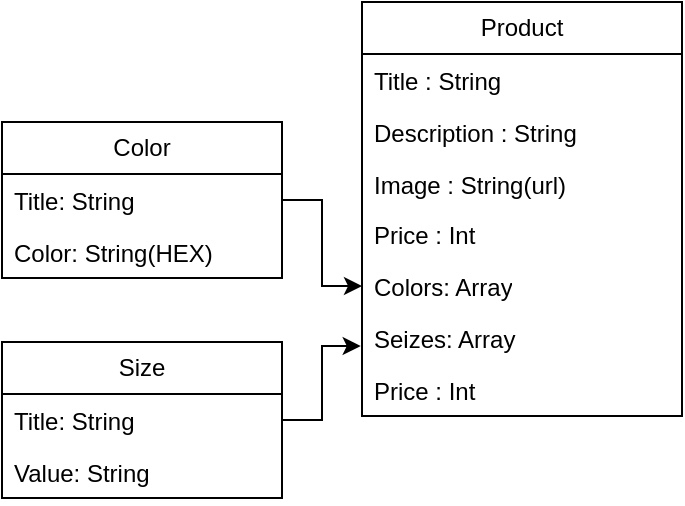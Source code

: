 <mxfile version="24.7.2" type="github">
  <diagram id="C5RBs43oDa-KdzZeNtuy" name="Page-1">
    <mxGraphModel dx="975" dy="531" grid="1" gridSize="10" guides="1" tooltips="1" connect="1" arrows="1" fold="1" page="1" pageScale="1" pageWidth="827" pageHeight="1169" math="0" shadow="0">
      <root>
        <mxCell id="WIyWlLk6GJQsqaUBKTNV-0" />
        <mxCell id="WIyWlLk6GJQsqaUBKTNV-1" parent="WIyWlLk6GJQsqaUBKTNV-0" />
        <mxCell id="IZoEu3kWsdf-yN5HGdpc-3" value="Product" style="swimlane;fontStyle=0;childLayout=stackLayout;horizontal=1;startSize=26;fillColor=none;horizontalStack=0;resizeParent=1;resizeParentMax=0;resizeLast=0;collapsible=1;marginBottom=0;whiteSpace=wrap;html=1;" vertex="1" parent="WIyWlLk6GJQsqaUBKTNV-1">
          <mxGeometry x="200" y="20" width="160" height="207" as="geometry" />
        </mxCell>
        <mxCell id="IZoEu3kWsdf-yN5HGdpc-4" value="Title : String" style="text;strokeColor=none;fillColor=none;align=left;verticalAlign=top;spacingLeft=4;spacingRight=4;overflow=hidden;rotatable=0;points=[[0,0.5],[1,0.5]];portConstraint=eastwest;whiteSpace=wrap;html=1;" vertex="1" parent="IZoEu3kWsdf-yN5HGdpc-3">
          <mxGeometry y="26" width="160" height="26" as="geometry" />
        </mxCell>
        <mxCell id="IZoEu3kWsdf-yN5HGdpc-5" value="Description : String" style="text;strokeColor=none;fillColor=none;align=left;verticalAlign=top;spacingLeft=4;spacingRight=4;overflow=hidden;rotatable=0;points=[[0,0.5],[1,0.5]];portConstraint=eastwest;whiteSpace=wrap;html=1;" vertex="1" parent="IZoEu3kWsdf-yN5HGdpc-3">
          <mxGeometry y="52" width="160" height="26" as="geometry" />
        </mxCell>
        <mxCell id="IZoEu3kWsdf-yN5HGdpc-6" value="Image : String(url)" style="text;strokeColor=none;fillColor=none;align=left;verticalAlign=top;spacingLeft=4;spacingRight=4;overflow=hidden;rotatable=0;points=[[0,0.5],[1,0.5]];portConstraint=eastwest;whiteSpace=wrap;html=1;" vertex="1" parent="IZoEu3kWsdf-yN5HGdpc-3">
          <mxGeometry y="78" width="160" height="25" as="geometry" />
        </mxCell>
        <mxCell id="IZoEu3kWsdf-yN5HGdpc-10" value="Price : Int" style="text;strokeColor=none;fillColor=none;align=left;verticalAlign=top;spacingLeft=4;spacingRight=4;overflow=hidden;rotatable=0;points=[[0,0.5],[1,0.5]];portConstraint=eastwest;whiteSpace=wrap;html=1;" vertex="1" parent="IZoEu3kWsdf-yN5HGdpc-3">
          <mxGeometry y="103" width="160" height="26" as="geometry" />
        </mxCell>
        <mxCell id="IZoEu3kWsdf-yN5HGdpc-11" value="Colors: Array" style="text;strokeColor=none;fillColor=none;align=left;verticalAlign=top;spacingLeft=4;spacingRight=4;overflow=hidden;rotatable=0;points=[[0,0.5],[1,0.5]];portConstraint=eastwest;whiteSpace=wrap;html=1;" vertex="1" parent="IZoEu3kWsdf-yN5HGdpc-3">
          <mxGeometry y="129" width="160" height="26" as="geometry" />
        </mxCell>
        <mxCell id="IZoEu3kWsdf-yN5HGdpc-21" value="Seizes: Array" style="text;strokeColor=none;fillColor=none;align=left;verticalAlign=top;spacingLeft=4;spacingRight=4;overflow=hidden;rotatable=0;points=[[0,0.5],[1,0.5]];portConstraint=eastwest;whiteSpace=wrap;html=1;" vertex="1" parent="IZoEu3kWsdf-yN5HGdpc-3">
          <mxGeometry y="155" width="160" height="26" as="geometry" />
        </mxCell>
        <mxCell id="IZoEu3kWsdf-yN5HGdpc-12" value="Price : Int" style="text;strokeColor=none;fillColor=none;align=left;verticalAlign=top;spacingLeft=4;spacingRight=4;overflow=hidden;rotatable=0;points=[[0,0.5],[1,0.5]];portConstraint=eastwest;whiteSpace=wrap;html=1;" vertex="1" parent="IZoEu3kWsdf-yN5HGdpc-3">
          <mxGeometry y="181" width="160" height="26" as="geometry" />
        </mxCell>
        <mxCell id="IZoEu3kWsdf-yN5HGdpc-17" value="" style="edgeStyle=orthogonalEdgeStyle;rounded=0;orthogonalLoop=1;jettySize=auto;html=1;" edge="1" parent="WIyWlLk6GJQsqaUBKTNV-1" source="IZoEu3kWsdf-yN5HGdpc-13" target="IZoEu3kWsdf-yN5HGdpc-11">
          <mxGeometry relative="1" as="geometry" />
        </mxCell>
        <mxCell id="IZoEu3kWsdf-yN5HGdpc-13" value="Color" style="swimlane;fontStyle=0;childLayout=stackLayout;horizontal=1;startSize=26;fillColor=none;horizontalStack=0;resizeParent=1;resizeParentMax=0;resizeLast=0;collapsible=1;marginBottom=0;whiteSpace=wrap;html=1;" vertex="1" parent="WIyWlLk6GJQsqaUBKTNV-1">
          <mxGeometry x="20" y="80" width="140" height="78" as="geometry" />
        </mxCell>
        <mxCell id="IZoEu3kWsdf-yN5HGdpc-14" value="Title: String&lt;span style=&quot;white-space: pre;&quot;&gt;&#x9;&lt;/span&gt;" style="text;strokeColor=none;fillColor=none;align=left;verticalAlign=top;spacingLeft=4;spacingRight=4;overflow=hidden;rotatable=0;points=[[0,0.5],[1,0.5]];portConstraint=eastwest;whiteSpace=wrap;html=1;" vertex="1" parent="IZoEu3kWsdf-yN5HGdpc-13">
          <mxGeometry y="26" width="140" height="26" as="geometry" />
        </mxCell>
        <mxCell id="IZoEu3kWsdf-yN5HGdpc-16" value="Color: String(HEX)" style="text;strokeColor=none;fillColor=none;align=left;verticalAlign=top;spacingLeft=4;spacingRight=4;overflow=hidden;rotatable=0;points=[[0,0.5],[1,0.5]];portConstraint=eastwest;whiteSpace=wrap;html=1;" vertex="1" parent="IZoEu3kWsdf-yN5HGdpc-13">
          <mxGeometry y="52" width="140" height="26" as="geometry" />
        </mxCell>
        <mxCell id="IZoEu3kWsdf-yN5HGdpc-22" value="" style="edgeStyle=orthogonalEdgeStyle;rounded=0;orthogonalLoop=1;jettySize=auto;html=1;entryX=-0.004;entryY=0.654;entryDx=0;entryDy=0;entryPerimeter=0;" edge="1" parent="WIyWlLk6GJQsqaUBKTNV-1" source="IZoEu3kWsdf-yN5HGdpc-18" target="IZoEu3kWsdf-yN5HGdpc-21">
          <mxGeometry relative="1" as="geometry" />
        </mxCell>
        <mxCell id="IZoEu3kWsdf-yN5HGdpc-18" value="Size" style="swimlane;fontStyle=0;childLayout=stackLayout;horizontal=1;startSize=26;fillColor=none;horizontalStack=0;resizeParent=1;resizeParentMax=0;resizeLast=0;collapsible=1;marginBottom=0;whiteSpace=wrap;html=1;" vertex="1" parent="WIyWlLk6GJQsqaUBKTNV-1">
          <mxGeometry x="20" y="190" width="140" height="78" as="geometry" />
        </mxCell>
        <mxCell id="IZoEu3kWsdf-yN5HGdpc-19" value="Title: String&lt;span style=&quot;white-space: pre;&quot;&gt;&#x9;&lt;/span&gt;" style="text;strokeColor=none;fillColor=none;align=left;verticalAlign=top;spacingLeft=4;spacingRight=4;overflow=hidden;rotatable=0;points=[[0,0.5],[1,0.5]];portConstraint=eastwest;whiteSpace=wrap;html=1;" vertex="1" parent="IZoEu3kWsdf-yN5HGdpc-18">
          <mxGeometry y="26" width="140" height="26" as="geometry" />
        </mxCell>
        <mxCell id="IZoEu3kWsdf-yN5HGdpc-20" value="Value: String" style="text;strokeColor=none;fillColor=none;align=left;verticalAlign=top;spacingLeft=4;spacingRight=4;overflow=hidden;rotatable=0;points=[[0,0.5],[1,0.5]];portConstraint=eastwest;whiteSpace=wrap;html=1;" vertex="1" parent="IZoEu3kWsdf-yN5HGdpc-18">
          <mxGeometry y="52" width="140" height="26" as="geometry" />
        </mxCell>
      </root>
    </mxGraphModel>
  </diagram>
</mxfile>
